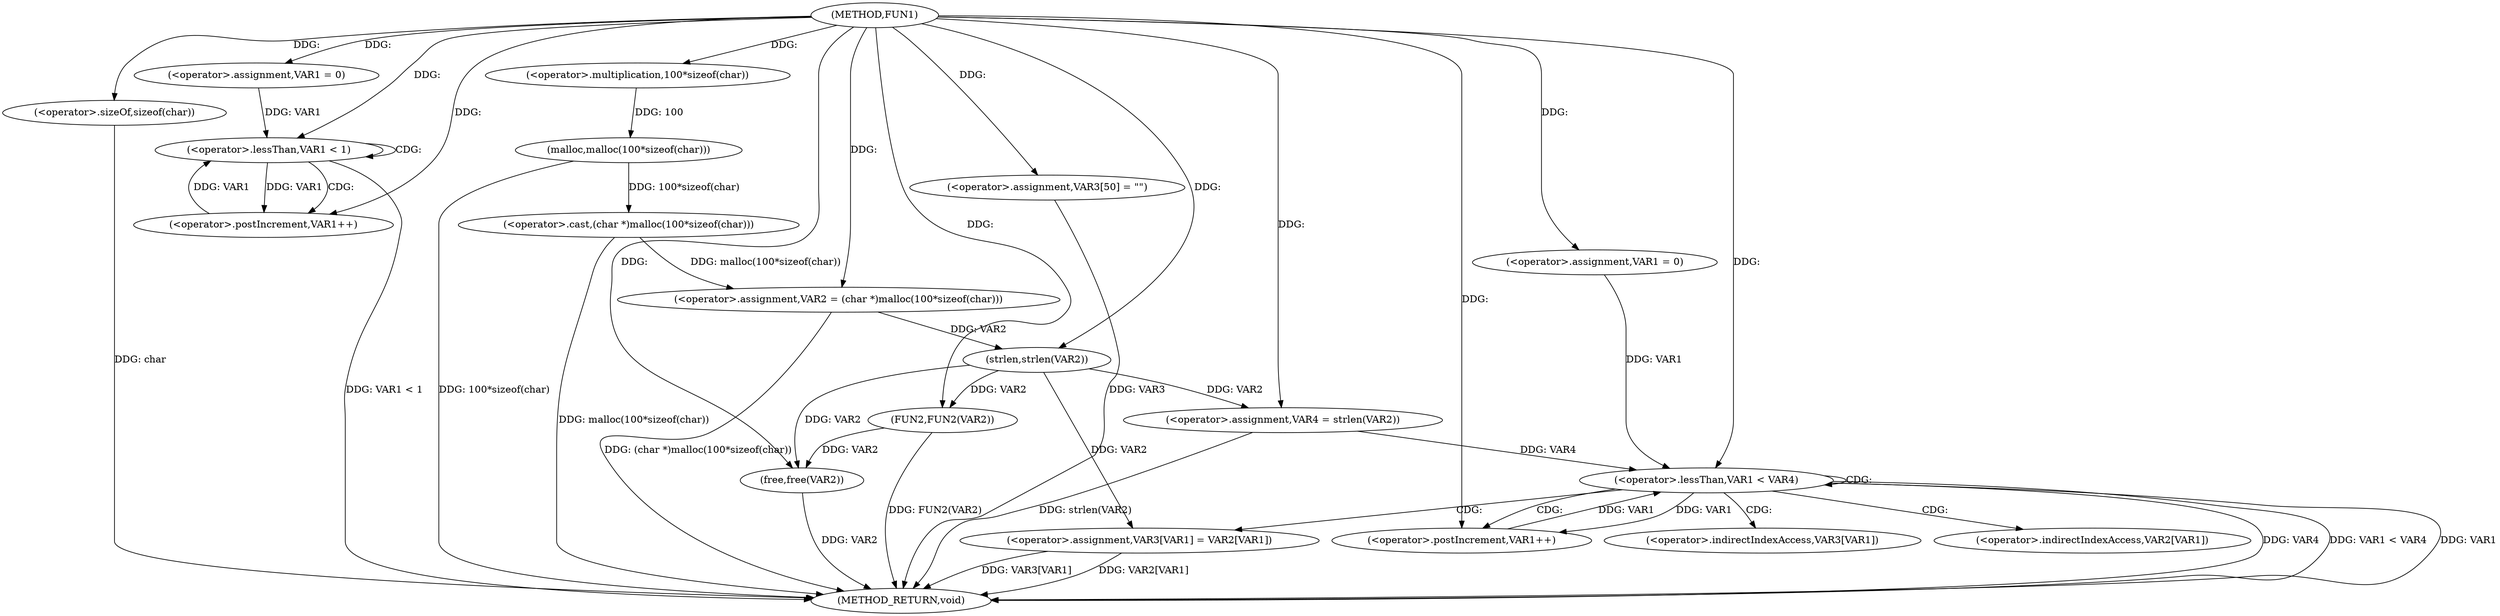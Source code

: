 digraph FUN1 {  
"1000100" [label = "(METHOD,FUN1)" ]
"1000155" [label = "(METHOD_RETURN,void)" ]
"1000104" [label = "(<operator>.assignment,VAR2 = (char *)malloc(100*sizeof(char)))" ]
"1000106" [label = "(<operator>.cast,(char *)malloc(100*sizeof(char)))" ]
"1000108" [label = "(malloc,malloc(100*sizeof(char)))" ]
"1000109" [label = "(<operator>.multiplication,100*sizeof(char))" ]
"1000111" [label = "(<operator>.sizeOf,sizeof(char))" ]
"1000114" [label = "(<operator>.assignment,VAR1 = 0)" ]
"1000117" [label = "(<operator>.lessThan,VAR1 < 1)" ]
"1000120" [label = "(<operator>.postIncrement,VAR1++)" ]
"1000125" [label = "(<operator>.assignment,VAR3[50] = \"\")" ]
"1000130" [label = "(<operator>.assignment,VAR4 = strlen(VAR2))" ]
"1000132" [label = "(strlen,strlen(VAR2))" ]
"1000135" [label = "(<operator>.assignment,VAR1 = 0)" ]
"1000138" [label = "(<operator>.lessThan,VAR1 < VAR4)" ]
"1000141" [label = "(<operator>.postIncrement,VAR1++)" ]
"1000144" [label = "(<operator>.assignment,VAR3[VAR1] = VAR2[VAR1])" ]
"1000151" [label = "(FUN2,FUN2(VAR2))" ]
"1000153" [label = "(free,free(VAR2))" ]
"1000145" [label = "(<operator>.indirectIndexAccess,VAR3[VAR1])" ]
"1000148" [label = "(<operator>.indirectIndexAccess,VAR2[VAR1])" ]
  "1000117" -> "1000155"  [ label = "DDG: VAR1 < 1"] 
  "1000106" -> "1000155"  [ label = "DDG: malloc(100*sizeof(char))"] 
  "1000151" -> "1000155"  [ label = "DDG: FUN2(VAR2)"] 
  "1000138" -> "1000155"  [ label = "DDG: VAR4"] 
  "1000144" -> "1000155"  [ label = "DDG: VAR2[VAR1]"] 
  "1000111" -> "1000155"  [ label = "DDG: char"] 
  "1000153" -> "1000155"  [ label = "DDG: VAR2"] 
  "1000144" -> "1000155"  [ label = "DDG: VAR3[VAR1]"] 
  "1000138" -> "1000155"  [ label = "DDG: VAR1 < VAR4"] 
  "1000125" -> "1000155"  [ label = "DDG: VAR3"] 
  "1000130" -> "1000155"  [ label = "DDG: strlen(VAR2)"] 
  "1000138" -> "1000155"  [ label = "DDG: VAR1"] 
  "1000104" -> "1000155"  [ label = "DDG: (char *)malloc(100*sizeof(char))"] 
  "1000108" -> "1000155"  [ label = "DDG: 100*sizeof(char)"] 
  "1000106" -> "1000104"  [ label = "DDG: malloc(100*sizeof(char))"] 
  "1000100" -> "1000104"  [ label = "DDG: "] 
  "1000108" -> "1000106"  [ label = "DDG: 100*sizeof(char)"] 
  "1000109" -> "1000108"  [ label = "DDG: 100"] 
  "1000100" -> "1000109"  [ label = "DDG: "] 
  "1000100" -> "1000111"  [ label = "DDG: "] 
  "1000100" -> "1000114"  [ label = "DDG: "] 
  "1000114" -> "1000117"  [ label = "DDG: VAR1"] 
  "1000120" -> "1000117"  [ label = "DDG: VAR1"] 
  "1000100" -> "1000117"  [ label = "DDG: "] 
  "1000117" -> "1000120"  [ label = "DDG: VAR1"] 
  "1000100" -> "1000120"  [ label = "DDG: "] 
  "1000100" -> "1000125"  [ label = "DDG: "] 
  "1000132" -> "1000130"  [ label = "DDG: VAR2"] 
  "1000100" -> "1000130"  [ label = "DDG: "] 
  "1000104" -> "1000132"  [ label = "DDG: VAR2"] 
  "1000100" -> "1000132"  [ label = "DDG: "] 
  "1000100" -> "1000135"  [ label = "DDG: "] 
  "1000141" -> "1000138"  [ label = "DDG: VAR1"] 
  "1000135" -> "1000138"  [ label = "DDG: VAR1"] 
  "1000100" -> "1000138"  [ label = "DDG: "] 
  "1000130" -> "1000138"  [ label = "DDG: VAR4"] 
  "1000138" -> "1000141"  [ label = "DDG: VAR1"] 
  "1000100" -> "1000141"  [ label = "DDG: "] 
  "1000132" -> "1000144"  [ label = "DDG: VAR2"] 
  "1000132" -> "1000151"  [ label = "DDG: VAR2"] 
  "1000100" -> "1000151"  [ label = "DDG: "] 
  "1000151" -> "1000153"  [ label = "DDG: VAR2"] 
  "1000100" -> "1000153"  [ label = "DDG: "] 
  "1000132" -> "1000153"  [ label = "DDG: VAR2"] 
  "1000117" -> "1000120"  [ label = "CDG: "] 
  "1000117" -> "1000117"  [ label = "CDG: "] 
  "1000138" -> "1000141"  [ label = "CDG: "] 
  "1000138" -> "1000145"  [ label = "CDG: "] 
  "1000138" -> "1000148"  [ label = "CDG: "] 
  "1000138" -> "1000144"  [ label = "CDG: "] 
  "1000138" -> "1000138"  [ label = "CDG: "] 
}
